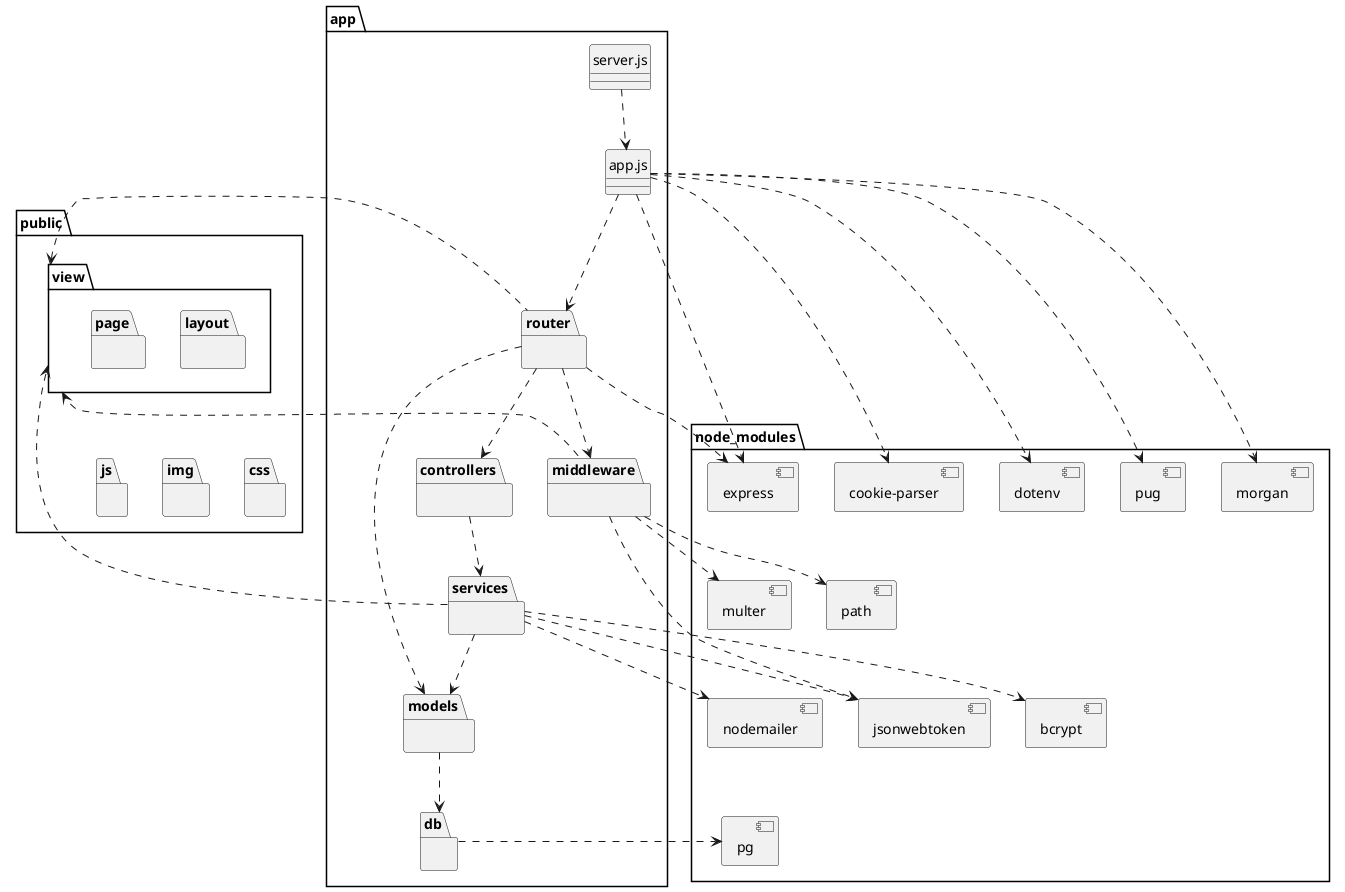@startuml
skinparam style strictuml
allow_mixing

package app {
    class "server.js" as serverJS
    class "app.js" as appJS
    package router {}
    package middleware{}
    package controllers{}
    package models{}
    package services{}
    package db{}
}

package public{
    package css{}
    package img{}
    package js{}
    package view{
        package layout{}
        package page{}
    }
}

package node_modules{
    component express
    component multer
    component path
    component nodemailer
    component jsonwebtoken
    component bcrypt
    component morgan
    component [cookie-parser] as cookieParser
    component pg
    component dotenv
    component pug
}

serverJS .d.> appJS

appJS .d.> router
appJS .[hidden].> db
appJS ..> morgan
appJS ..> cookieParser
appJS ..> express
appJS ..> dotenv
appJS ..> pug
appJS .[hidden]left.> public.view

router .left.> public.view
router ..> express
router ..> middleware
router ..> controllers
router ..> models

middleware ..> multer
middleware ..> path
middleware ..> jsonwebtoken
middleware .left.> public.view

controllers ..> services

services ..> models
services ..> nodemailer
services ..> jsonwebtoken
services ..> bcrypt
services ..> view

models ..> db
db .right.> pg

view .[hidden]down.> css
css .[hidden]left.> img
img .[hidden]left.> js

express .[hidden]left.> morgan
morgan .[hidden]left.> cookieParser
cookieParser .[hidden]left.> dotenv
dotenv .[hidden]left.> pug

express .[hidden]down.> path
multer .[hidden]left.> path

multer .[hidden]down.> bcrypt
bcrypt .[hidden]left.> nodemailer
nodemailer .[hidden]left.> jsonwebtoken

nodemailer .[hidden]down.> pg
@enduml